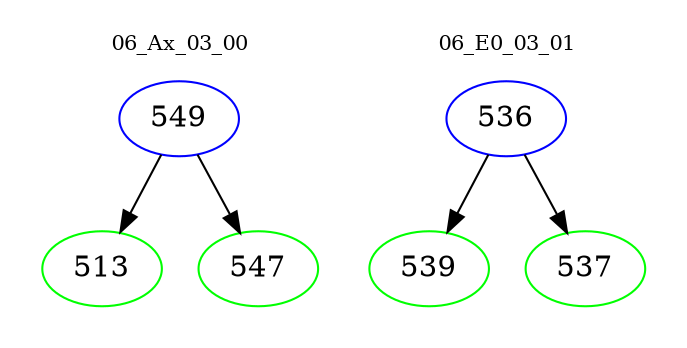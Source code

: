 digraph{
subgraph cluster_0 {
color = white
label = "06_Ax_03_00";
fontsize=10;
T0_549 [label="549", color="blue"]
T0_549 -> T0_513 [color="black"]
T0_513 [label="513", color="green"]
T0_549 -> T0_547 [color="black"]
T0_547 [label="547", color="green"]
}
subgraph cluster_1 {
color = white
label = "06_E0_03_01";
fontsize=10;
T1_536 [label="536", color="blue"]
T1_536 -> T1_539 [color="black"]
T1_539 [label="539", color="green"]
T1_536 -> T1_537 [color="black"]
T1_537 [label="537", color="green"]
}
}
